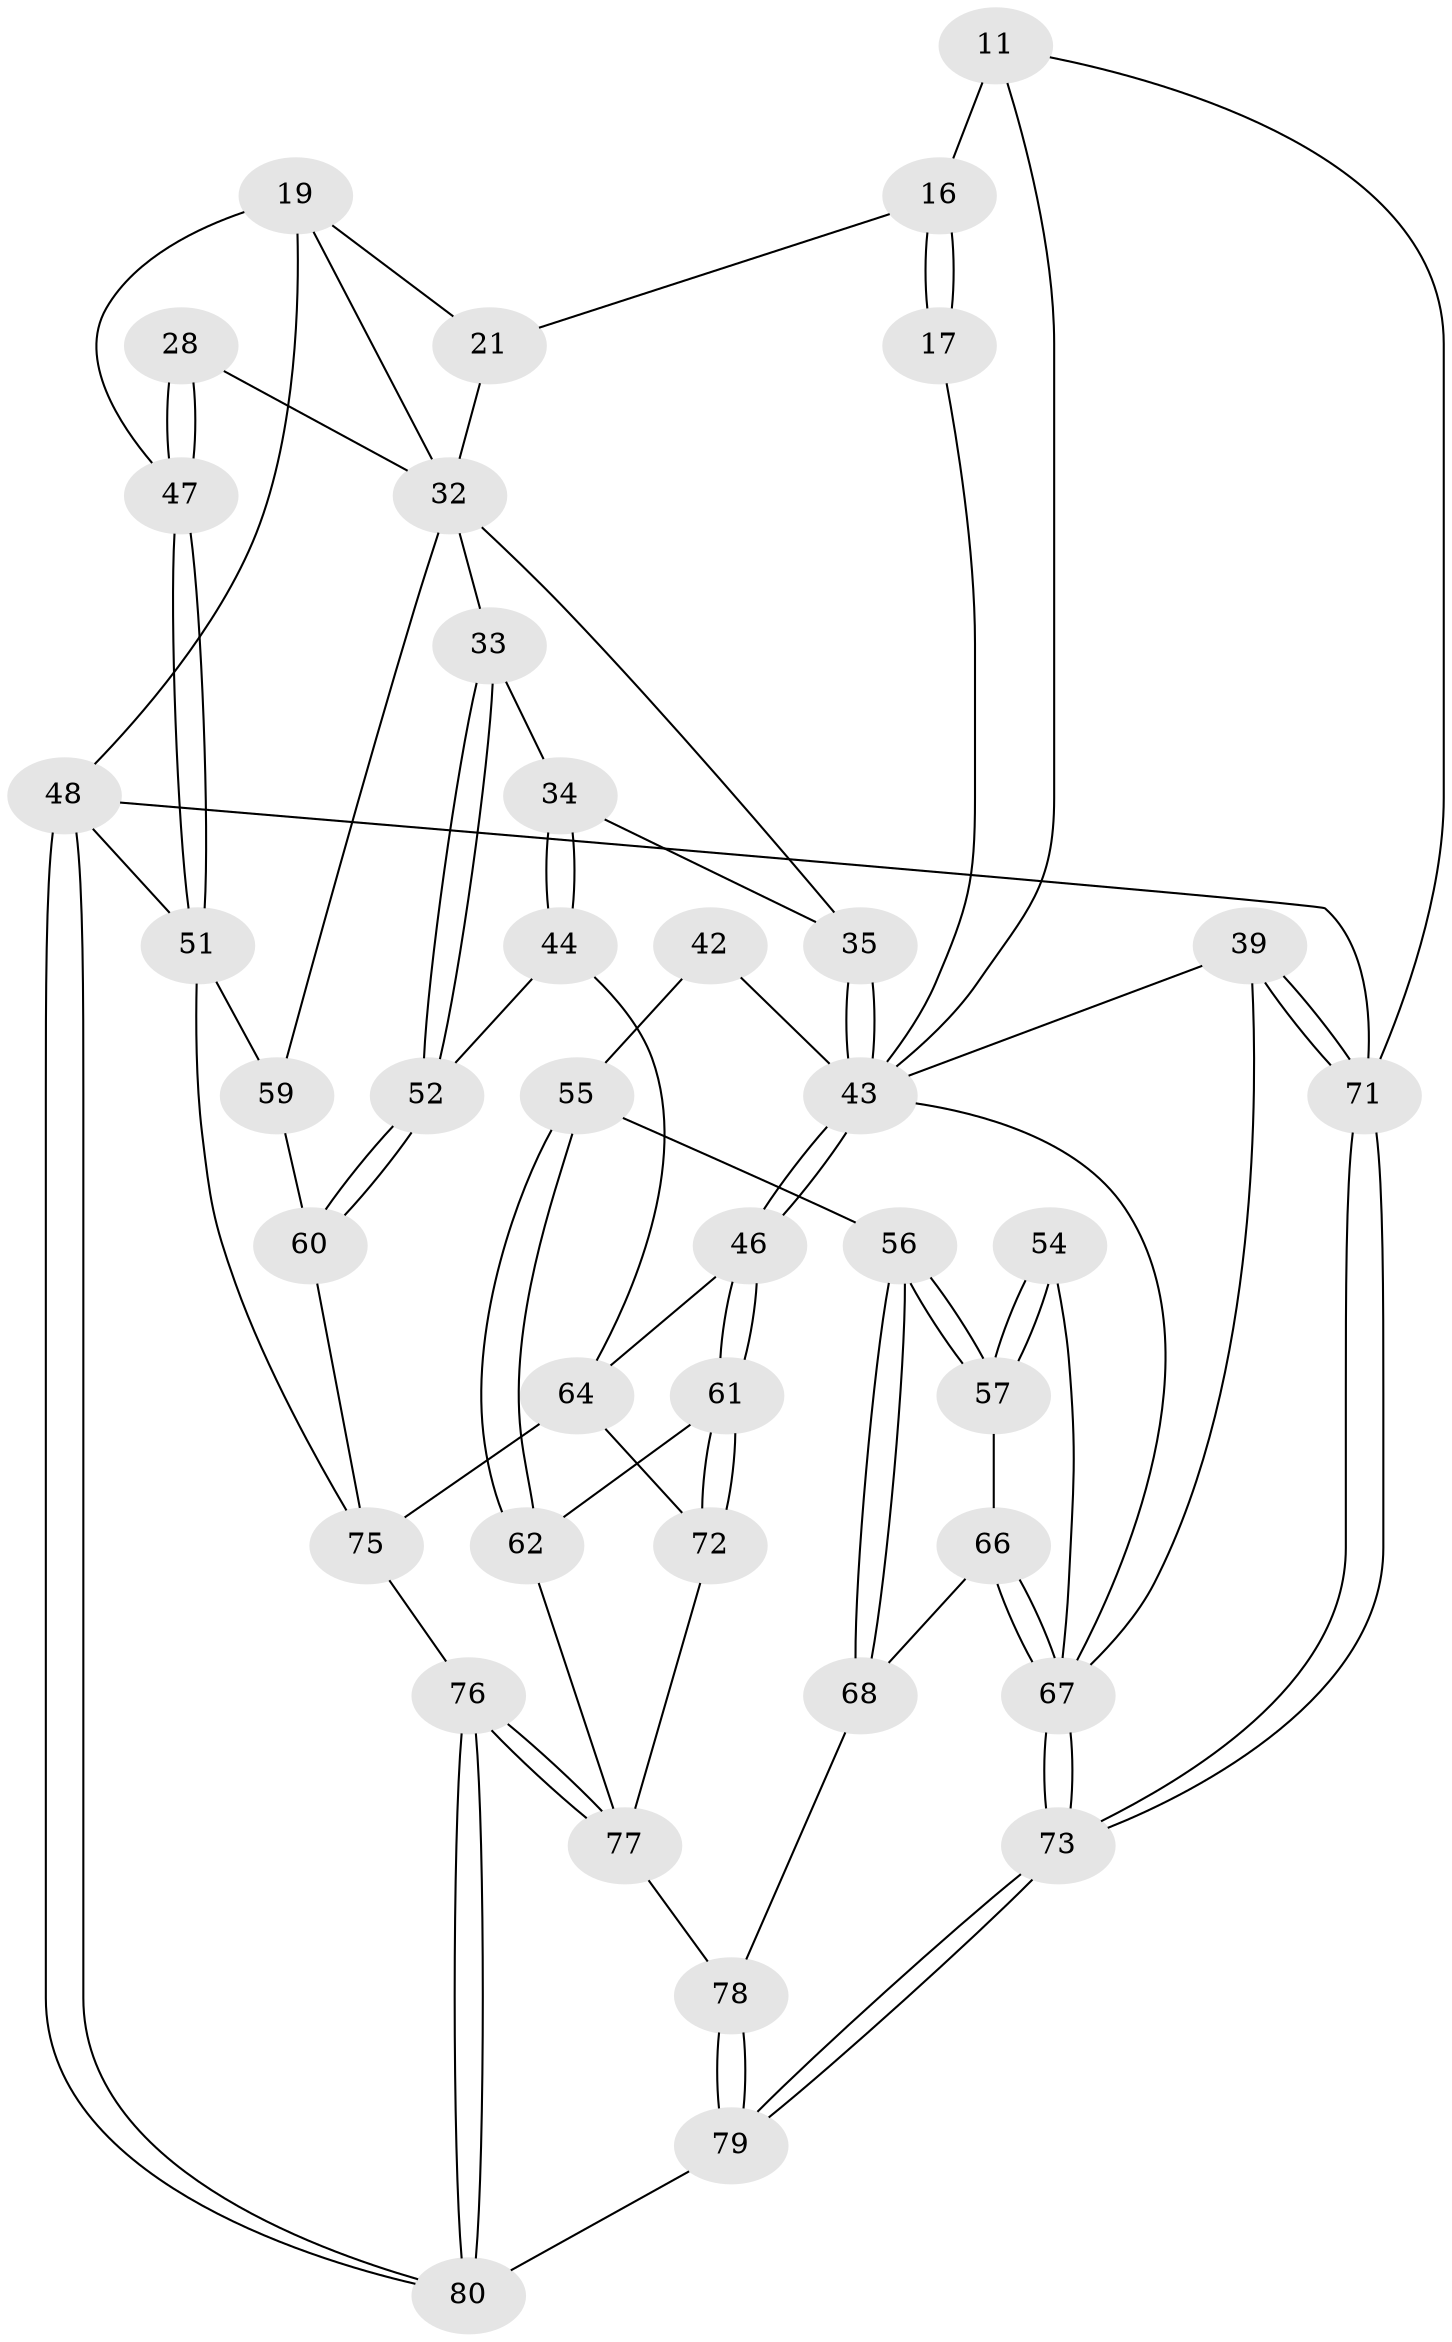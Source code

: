 // original degree distribution, {3: 0.0375, 6: 0.1875, 5: 0.5875, 4: 0.1875}
// Generated by graph-tools (version 1.1) at 2025/00/03/09/25 05:00:16]
// undirected, 40 vertices, 89 edges
graph export_dot {
graph [start="1"]
  node [color=gray90,style=filled];
  11 [pos="+0.3059983374806768+0.020468182246634718",super="+4"];
  16 [pos="+0.553205298832013+0.32494528643959997",super="+8+10"];
  17 [pos="+0.44710553401003605+0.3006183639008064"];
  19 [pos="+0.8224081212074628+0.32008388150528105",super="+18+15"];
  21 [pos="+0.628273473167888+0.36017539202211557",super="+20"];
  28 [pos="+0.8818552599381208+0.5527398570969269"];
  32 [pos="+0.8517307791132365+0.5666903718283692",super="+29"];
  33 [pos="+0.829211824109541+0.5776342882473682"];
  34 [pos="+0.6926210463095571+0.615083576172204"];
  35 [pos="+0.6164130403474896+0.539360843261229",super="+30"];
  39 [pos="+0+0.6300173029436394",super="+13"];
  42 [pos="+0.33643840047605766+0.642288061823223",super="+41"];
  43 [pos="+0.4733420823404049+0.6408534689339656",super="+40+36"];
  44 [pos="+0.6659526053912943+0.666624146814215"];
  46 [pos="+0.5026944104775096+0.6902074090133313"];
  47 [pos="+1+0.5567941985416608",super="+25+24"];
  48 [pos="+1+1",super="+2"];
  51 [pos="+1+0.8589220132360286",super="+50"];
  52 [pos="+0.7257152272509675+0.7293217205569383"];
  54 [pos="+0.293781033262923+0.6515421137218775"];
  55 [pos="+0.34079189211951955+0.7277659169009739"];
  56 [pos="+0.2627637058888948+0.7474371059180821"];
  57 [pos="+0.26075203861222823+0.7449354132743533"];
  59 [pos="+0.7601236677915914+0.8433484520727756",super="+58"];
  60 [pos="+0.7577578195359944+0.8442189596659243"];
  61 [pos="+0.4547574375896107+0.7701250512936029"];
  62 [pos="+0.3567670729867008+0.8282809831432745"];
  64 [pos="+0.5963449540647371+0.8014506364588709",super="+45"];
  66 [pos="+0.20044045116520068+0.8743080694364902",super="+65"];
  67 [pos="+0.1088272833198057+0.9105025713071775",super="+38+53"];
  68 [pos="+0.25903034135735686+0.8710972589127722"];
  71 [pos="+0+1",super="+3"];
  72 [pos="+0.47319235866504306+0.8988850485161829"];
  73 [pos="+0+1"];
  75 [pos="+0.7023475794657219+0.9264224862373258",super="+63"];
  76 [pos="+0.6546757043679283+1"];
  77 [pos="+0.475567056408535+0.9202396138540688",super="+74+69"];
  78 [pos="+0.3274159181168398+1",super="+70"];
  79 [pos="+0.3199765373948385+1"];
  80 [pos="+0.6596719677459545+1"];
  11 -- 71;
  11 -- 16 [weight=2];
  11 -- 43;
  16 -- 17 [weight=2];
  16 -- 17;
  16 -- 21 [weight=2];
  17 -- 43;
  19 -- 47 [weight=2];
  19 -- 48 [weight=2];
  19 -- 21 [weight=2];
  19 -- 32;
  21 -- 32;
  28 -- 47 [weight=2];
  28 -- 47;
  28 -- 32;
  32 -- 33;
  32 -- 59;
  32 -- 35;
  33 -- 34;
  33 -- 52;
  33 -- 52;
  34 -- 35;
  34 -- 44;
  34 -- 44;
  35 -- 43 [weight=2];
  35 -- 43;
  39 -- 71 [weight=2];
  39 -- 71;
  39 -- 67;
  39 -- 43;
  42 -- 43 [weight=2];
  42 -- 55;
  43 -- 46;
  43 -- 46;
  43 -- 67;
  44 -- 52;
  44 -- 64;
  46 -- 61;
  46 -- 61;
  46 -- 64;
  47 -- 51;
  47 -- 51;
  48 -- 80;
  48 -- 80;
  48 -- 71 [weight=2];
  48 -- 51;
  51 -- 75;
  51 -- 59 [weight=2];
  52 -- 60;
  52 -- 60;
  54 -- 57;
  54 -- 57;
  54 -- 67;
  55 -- 56;
  55 -- 62;
  55 -- 62;
  56 -- 57;
  56 -- 57;
  56 -- 68;
  56 -- 68;
  57 -- 66;
  59 -- 60;
  60 -- 75;
  61 -- 62;
  61 -- 72;
  61 -- 72;
  62 -- 77;
  64 -- 72;
  64 -- 75;
  66 -- 67 [weight=2];
  66 -- 67;
  66 -- 68;
  67 -- 73;
  67 -- 73;
  68 -- 78;
  71 -- 73;
  71 -- 73;
  72 -- 77;
  73 -- 79;
  73 -- 79;
  75 -- 76;
  76 -- 77;
  76 -- 77;
  76 -- 80;
  76 -- 80;
  77 -- 78 [weight=2];
  78 -- 79;
  78 -- 79;
  79 -- 80;
}
